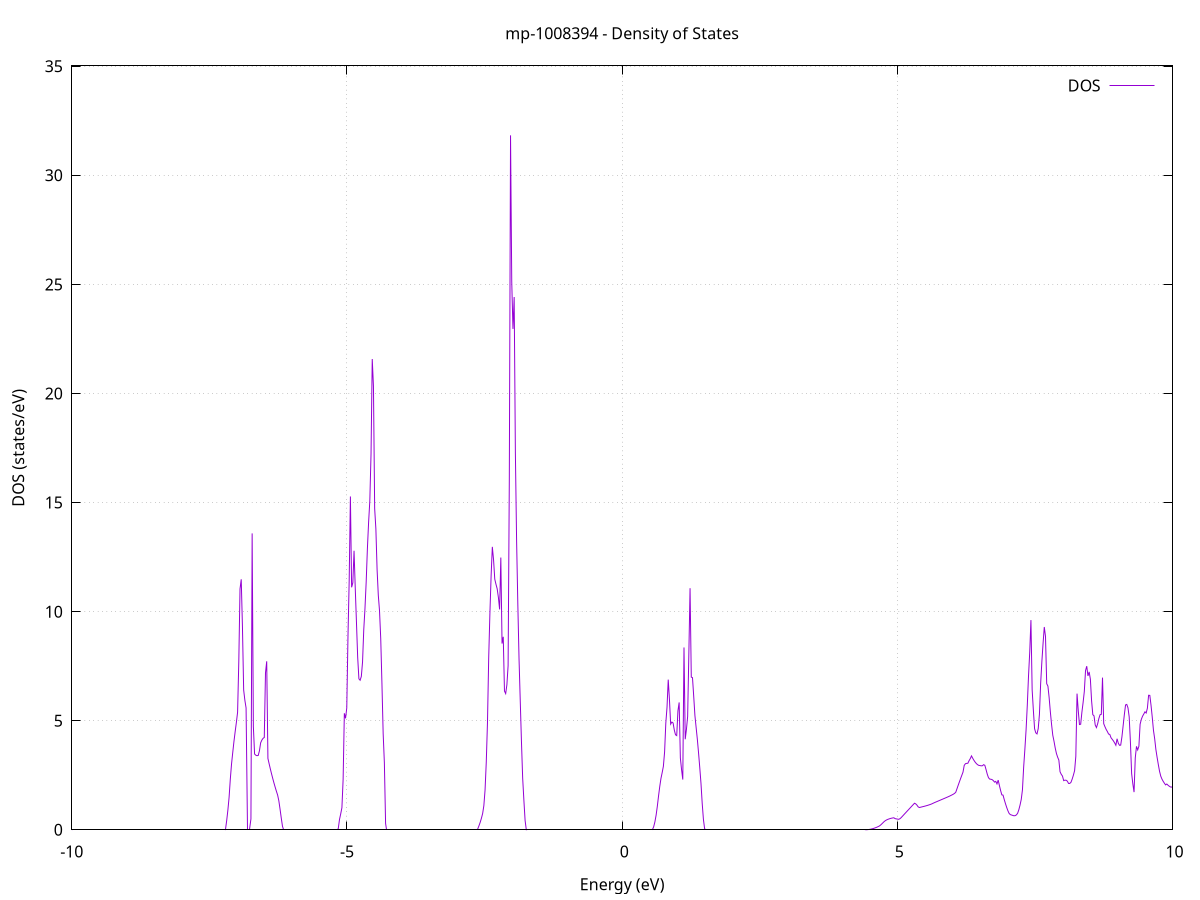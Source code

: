 set title 'mp-1008394 - Density of States'
set xlabel 'Energy (eV)'
set ylabel 'DOS (states/eV)'
set grid
set xrange [-10:10]
set yrange [0:35.018]
set xzeroaxis lt -1
set terminal png size 800,600
set output 'mp-1008394_dos_gnuplot.png'
plot '-' using 1:2 with lines title 'DOS'
-20.322600 0.000000
-20.300600 0.000000
-20.278500 0.000000
-20.256500 0.000000
-20.234400 0.000000
-20.212400 0.000000
-20.190400 0.000000
-20.168300 0.000000
-20.146300 0.000000
-20.124200 0.000000
-20.102200 0.000000
-20.080200 0.000000
-20.058100 0.000000
-20.036100 0.000000
-20.014000 0.000000
-19.992000 0.000000
-19.969900 0.000000
-19.947900 0.000000
-19.925900 0.000000
-19.903800 0.000000
-19.881800 0.000000
-19.859700 0.000000
-19.837700 0.000000
-19.815700 0.000000
-19.793600 0.000000
-19.771600 0.000000
-19.749500 0.000000
-19.727500 0.000000
-19.705400 0.000000
-19.683400 0.000000
-19.661400 0.000000
-19.639300 0.000000
-19.617300 0.000000
-19.595200 0.000000
-19.573200 0.000000
-19.551200 0.000000
-19.529100 0.000000
-19.507100 0.000000
-19.485000 0.000000
-19.463000 0.000000
-19.440900 0.000000
-19.418900 0.000000
-19.396900 0.000000
-19.374800 0.000000
-19.352800 0.000000
-19.330700 0.000000
-19.308700 0.000000
-19.286700 0.000000
-19.264600 0.000000
-19.242600 0.000000
-19.220500 0.000000
-19.198500 0.000000
-19.176400 0.000000
-19.154400 0.000000
-19.132400 0.000000
-19.110300 0.000000
-19.088300 0.000000
-19.066200 0.000000
-19.044200 0.000000
-19.022200 0.000000
-19.000100 0.000000
-18.978100 0.000000
-18.956000 0.000000
-18.934000 0.000000
-18.911900 0.000000
-18.889900 0.000000
-18.867900 0.000000
-18.845800 0.000000
-18.823800 0.000000
-18.801700 0.000000
-18.779700 0.000000
-18.757700 0.000000
-18.735600 0.000000
-18.713600 0.000000
-18.691500 0.000000
-18.669500 0.000000
-18.647400 0.000000
-18.625400 0.000000
-18.603400 0.000000
-18.581300 0.000000
-18.559300 0.000000
-18.537200 0.000000
-18.515200 0.000000
-18.493200 0.000000
-18.471100 0.000000
-18.449100 0.000000
-18.427000 0.000000
-18.405000 0.000000
-18.382900 0.000000
-18.360900 0.000000
-18.338900 0.000000
-18.316800 0.030000
-18.294800 3.239200
-18.272700 8.754300
-18.250700 15.767700
-18.228700 19.710800
-18.206600 14.764900
-18.184600 15.224200
-18.162500 14.494400
-18.140500 71.689600
-18.118400 15.176500
-18.096400 1.899000
-18.074400 0.000000
-18.052300 0.000000
-18.030300 0.000000
-18.008200 0.000000
-17.986200 0.000000
-17.964200 0.000000
-17.942100 0.000000
-17.920100 0.000000
-17.898000 0.000000
-17.876000 0.000000
-17.853900 0.000000
-17.831900 0.000000
-17.809900 0.000000
-17.787800 0.000000
-17.765800 0.000000
-17.743700 0.000000
-17.721700 0.000000
-17.699700 0.000000
-17.677600 0.000000
-17.655600 0.000000
-17.633500 0.000000
-17.611500 0.000000
-17.589400 0.000000
-17.567400 0.000000
-17.545400 0.000000
-17.523300 0.000000
-17.501300 0.000000
-17.479200 0.000000
-17.457200 0.000000
-17.435200 0.000000
-17.413100 0.000000
-17.391100 0.000000
-17.369000 0.000000
-17.347000 0.000000
-17.324900 0.000000
-17.302900 0.000000
-17.280900 0.000000
-17.258800 0.000000
-17.236800 0.000000
-17.214700 0.000000
-17.192700 0.000000
-17.170700 0.000000
-17.148600 0.000000
-17.126600 0.000000
-17.104500 0.000000
-17.082500 0.000000
-17.060400 0.000000
-17.038400 0.000000
-17.016400 0.000000
-16.994300 0.000000
-16.972300 0.000000
-16.950200 0.000000
-16.928200 0.000000
-16.906200 0.000000
-16.884100 0.000000
-16.862100 0.000000
-16.840000 0.000000
-16.818000 0.000000
-16.795900 0.000000
-16.773900 0.000000
-16.751900 0.000000
-16.729800 0.000000
-16.707800 0.000000
-16.685700 0.000000
-16.663700 0.000000
-16.641700 0.000000
-16.619600 0.000000
-16.597600 0.000000
-16.575500 0.000000
-16.553500 0.000000
-16.531400 0.000000
-16.509400 0.000000
-16.487400 0.000000
-16.465300 0.000000
-16.443300 0.000000
-16.421200 0.000000
-16.399200 0.000000
-16.377200 0.000000
-16.355100 0.000000
-16.333100 0.000000
-16.311000 0.000000
-16.289000 0.000000
-16.266900 0.000000
-16.244900 0.000000
-16.222900 0.000000
-16.200800 0.000000
-16.178800 0.000000
-16.156700 0.000000
-16.134700 0.000000
-16.112700 0.000000
-16.090600 0.000000
-16.068600 0.000000
-16.046500 0.000000
-16.024500 0.000000
-16.002400 0.000000
-15.980400 0.000000
-15.958400 0.000000
-15.936300 0.000000
-15.914300 0.000000
-15.892200 0.000000
-15.870200 0.000000
-15.848200 0.000000
-15.826100 0.000000
-15.804100 0.000000
-15.782000 0.000000
-15.760000 0.000000
-15.737900 0.000000
-15.715900 0.000000
-15.693900 0.000000
-15.671800 0.000000
-15.649800 0.000000
-15.627700 0.000000
-15.605700 0.000000
-15.583700 0.000000
-15.561600 0.000000
-15.539600 0.000000
-15.517500 0.000000
-15.495500 0.000000
-15.473400 0.000000
-15.451400 0.000000
-15.429400 0.000000
-15.407300 0.000000
-15.385300 0.000000
-15.363200 0.000000
-15.341200 0.000000
-15.319200 0.000000
-15.297100 0.000000
-15.275100 0.000000
-15.253000 0.000000
-15.231000 0.000000
-15.208900 0.000000
-15.186900 0.000000
-15.164900 0.000000
-15.142800 0.000000
-15.120800 0.000000
-15.098700 0.000000
-15.076700 0.000000
-15.054700 0.000000
-15.032600 0.000000
-15.010600 0.000000
-14.988500 0.000000
-14.966500 0.000000
-14.944400 0.000000
-14.922400 0.000000
-14.900400 0.000000
-14.878300 0.000000
-14.856300 0.000000
-14.834200 0.000000
-14.812200 0.000000
-14.790200 0.000000
-14.768100 0.000000
-14.746100 0.000000
-14.724000 0.000000
-14.702000 0.000000
-14.679900 0.000000
-14.657900 0.000000
-14.635900 0.000000
-14.613800 0.000000
-14.591800 0.000000
-14.569700 0.000000
-14.547700 0.000000
-14.525700 0.000000
-14.503600 0.000000
-14.481600 0.000000
-14.459500 0.000000
-14.437500 0.000000
-14.415400 0.000000
-14.393400 0.440300
-14.371400 1.452900
-14.349300 2.809800
-14.327300 4.251000
-14.305200 5.369500
-14.283200 6.499800
-14.261200 11.323400
-14.239100 11.984300
-14.217100 14.439400
-14.195000 9.792500
-14.173000 12.491600
-14.150900 14.072700
-14.128900 0.000000
-14.106900 0.000000
-14.084800 60.791800
-14.062800 12.691600
-14.040700 7.460800
-14.018700 8.855600
-13.996700 9.437500
-13.974600 14.218800
-13.952600 6.910500
-13.930500 6.037500
-13.908500 5.042000
-13.886400 4.124100
-13.864400 3.284000
-13.842400 2.077500
-13.820300 0.238500
-13.798300 0.000000
-13.776200 0.000000
-13.754200 0.000000
-13.732200 0.000000
-13.710100 0.000000
-13.688100 0.000000
-13.666000 0.000000
-13.644000 0.000000
-13.621900 0.000000
-13.599900 0.000000
-13.577900 0.000000
-13.555800 0.000000
-13.533800 0.000000
-13.511700 0.000000
-13.489700 0.000000
-13.467700 0.000000
-13.445600 0.000000
-13.423600 0.000000
-13.401500 0.000000
-13.379500 0.000000
-13.357400 0.000000
-13.335400 0.000000
-13.313400 0.000000
-13.291300 0.000000
-13.269300 0.000000
-13.247200 0.000000
-13.225200 0.000000
-13.203200 0.000000
-13.181100 0.000000
-13.159100 0.000000
-13.137000 0.000000
-13.115000 0.000000
-13.092900 0.000000
-13.070900 0.000000
-13.048900 0.000000
-13.026800 0.000000
-13.004800 0.000000
-12.982700 0.000000
-12.960700 0.000000
-12.938700 0.000000
-12.916600 0.000000
-12.894600 0.000000
-12.872500 0.000000
-12.850500 0.000000
-12.828400 0.000000
-12.806400 0.000000
-12.784400 0.000000
-12.762300 0.000000
-12.740300 0.000000
-12.718200 0.000000
-12.696200 0.000000
-12.674200 0.000000
-12.652100 0.000000
-12.630100 0.000000
-12.608000 0.000000
-12.586000 0.000000
-12.563900 0.000000
-12.541900 0.000000
-12.519900 0.000000
-12.497800 0.000000
-12.475800 0.000000
-12.453700 0.000000
-12.431700 0.000000
-12.409700 0.000000
-12.387600 0.000000
-12.365600 0.000000
-12.343500 0.000000
-12.321500 0.000000
-12.299400 0.000000
-12.277400 0.000000
-12.255400 0.000000
-12.233300 0.000000
-12.211300 0.000000
-12.189200 0.000000
-12.167200 0.000000
-12.145200 0.000000
-12.123100 0.000000
-12.101100 0.000000
-12.079000 0.000000
-12.057000 0.000000
-12.034900 0.000000
-12.012900 0.000000
-11.990900 0.000000
-11.968800 0.000000
-11.946800 0.000000
-11.924700 0.000000
-11.902700 0.000000
-11.880700 0.000000
-11.858600 0.000000
-11.836600 0.000000
-11.814500 0.000000
-11.792500 0.000000
-11.770400 0.000000
-11.748400 0.000000
-11.726400 0.000000
-11.704300 0.000000
-11.682300 0.000000
-11.660200 0.000000
-11.638200 0.000000
-11.616200 0.000000
-11.594100 0.000000
-11.572100 0.000000
-11.550000 0.000000
-11.528000 0.000000
-11.505900 0.000000
-11.483900 0.000000
-11.461900 0.000000
-11.439800 0.000000
-11.417800 0.000000
-11.395700 0.000000
-11.373700 0.000000
-11.351700 0.000000
-11.329600 0.000000
-11.307600 0.000000
-11.285500 0.000000
-11.263500 0.000000
-11.241400 0.000000
-11.219400 0.000000
-11.197400 0.000000
-11.175300 0.000000
-11.153300 0.000000
-11.131200 0.000000
-11.109200 0.000000
-11.087200 0.000000
-11.065100 0.000000
-11.043100 0.000000
-11.021000 0.000000
-10.999000 0.000000
-10.976900 0.000000
-10.954900 0.000000
-10.932900 0.000000
-10.910800 0.000000
-10.888800 0.000000
-10.866700 0.000000
-10.844700 0.000000
-10.822700 0.000000
-10.800600 0.000000
-10.778600 0.000000
-10.756500 0.000000
-10.734500 0.000000
-10.712400 0.000000
-10.690400 0.000000
-10.668400 0.000000
-10.646300 0.000000
-10.624300 0.000000
-10.602200 0.000000
-10.580200 0.000000
-10.558200 0.000000
-10.536100 0.000000
-10.514100 0.000000
-10.492000 0.000000
-10.470000 0.000000
-10.447900 0.000000
-10.425900 0.000000
-10.403900 0.000000
-10.381800 0.000000
-10.359800 0.000000
-10.337700 0.000000
-10.315700 0.000000
-10.293700 0.000000
-10.271600 0.000000
-10.249600 0.000000
-10.227500 0.000000
-10.205500 0.000000
-10.183400 0.000000
-10.161400 0.000000
-10.139400 0.000000
-10.117300 0.000000
-10.095300 0.000000
-10.073200 0.000000
-10.051200 0.000000
-10.029200 0.000000
-10.007100 0.000000
-9.985100 0.000000
-9.963000 0.000000
-9.941000 0.000000
-9.918900 0.000000
-9.896900 0.000000
-9.874900 0.000000
-9.852800 0.000000
-9.830800 0.000000
-9.808700 0.000000
-9.786700 0.000000
-9.764700 0.000000
-9.742600 0.000000
-9.720600 0.000000
-9.698500 0.000000
-9.676500 0.000000
-9.654400 0.000000
-9.632400 0.000000
-9.610400 0.000000
-9.588300 0.000000
-9.566300 0.000000
-9.544200 0.000000
-9.522200 0.000000
-9.500200 0.000000
-9.478100 0.000000
-9.456100 0.000000
-9.434000 0.000000
-9.412000 0.000000
-9.389900 0.000000
-9.367900 0.000000
-9.345900 0.000000
-9.323800 0.000000
-9.301800 0.000000
-9.279700 0.000000
-9.257700 0.000000
-9.235700 0.000000
-9.213600 0.000000
-9.191600 0.000000
-9.169500 0.000000
-9.147500 0.000000
-9.125400 0.000000
-9.103400 0.000000
-9.081400 0.000000
-9.059300 0.000000
-9.037300 0.000000
-9.015200 0.000000
-8.993200 0.000000
-8.971200 0.000000
-8.949100 0.000000
-8.927100 0.000000
-8.905000 0.000000
-8.883000 0.000000
-8.860900 0.000000
-8.838900 0.000000
-8.816900 0.000000
-8.794800 0.000000
-8.772800 0.000000
-8.750700 0.000000
-8.728700 0.000000
-8.706700 0.000000
-8.684600 0.000000
-8.662600 0.000000
-8.640500 0.000000
-8.618500 0.000000
-8.596400 0.000000
-8.574400 0.000000
-8.552400 0.000000
-8.530300 0.000000
-8.508300 0.000000
-8.486200 0.000000
-8.464200 0.000000
-8.442200 0.000000
-8.420100 0.000000
-8.398100 0.000000
-8.376000 0.000000
-8.354000 0.000000
-8.331900 0.000000
-8.309900 0.000000
-8.287900 0.000000
-8.265800 0.000000
-8.243800 0.000000
-8.221700 0.000000
-8.199700 0.000000
-8.177700 0.000000
-8.155600 0.000000
-8.133600 0.000000
-8.111500 0.000000
-8.089500 0.000000
-8.067400 0.000000
-8.045400 0.000000
-8.023400 0.000000
-8.001300 0.000000
-7.979300 0.000000
-7.957200 0.000000
-7.935200 0.000000
-7.913200 0.000000
-7.891100 0.000000
-7.869100 0.000000
-7.847000 0.000000
-7.825000 0.000000
-7.802900 0.000000
-7.780900 0.000000
-7.758900 0.000000
-7.736800 0.000000
-7.714800 0.000000
-7.692700 0.000000
-7.670700 0.000000
-7.648700 0.000000
-7.626600 0.000000
-7.604600 0.000000
-7.582500 0.000000
-7.560500 0.000000
-7.538400 0.000000
-7.516400 0.000000
-7.494400 0.000000
-7.472300 0.000000
-7.450300 0.000000
-7.428200 0.000000
-7.406200 0.000000
-7.384200 0.000000
-7.362100 0.000000
-7.340100 0.000000
-7.318000 0.000000
-7.296000 0.000000
-7.273900 0.000000
-7.251900 0.000000
-7.229900 0.000000
-7.207800 0.008200
-7.185800 0.416900
-7.163700 0.905900
-7.141700 1.491600
-7.119700 2.322300
-7.097600 3.011200
-7.075600 3.540100
-7.053500 4.048000
-7.031500 4.497200
-7.009400 4.925100
-6.987400 5.388300
-6.965400 7.723500
-6.943300 11.042900
-6.921300 11.481900
-6.899200 9.305700
-6.877200 6.409000
-6.855200 5.937500
-6.833100 5.584900
-6.811100 0.000000
-6.789000 0.000000
-6.767000 0.000000
-6.744900 0.496900
-6.722900 13.585600
-6.700900 4.734800
-6.678800 3.473600
-6.656800 3.419000
-6.634700 3.396900
-6.612700 3.407200
-6.590700 3.616800
-6.568600 3.984400
-6.546600 4.110200
-6.524500 4.191900
-6.502500 4.229600
-6.480400 7.189800
-6.458400 7.722600
-6.436400 3.271400
-6.414300 3.025400
-6.392300 2.788900
-6.370200 2.562900
-6.348200 2.347500
-6.326200 2.142700
-6.304100 1.948400
-6.282100 1.764800
-6.260000 1.591600
-6.238000 1.328400
-6.215900 0.944400
-6.193900 0.539500
-6.171900 0.163200
-6.149800 0.000000
-6.127800 0.000000
-6.105700 0.000000
-6.083700 0.000000
-6.061700 0.000000
-6.039600 0.000000
-6.017600 0.000000
-5.995500 0.000000
-5.973500 0.000000
-5.951400 0.000000
-5.929400 0.000000
-5.907400 0.000000
-5.885300 0.000000
-5.863300 0.000000
-5.841200 0.000000
-5.819200 0.000000
-5.797200 0.000000
-5.775100 0.000000
-5.753100 0.000000
-5.731000 0.000000
-5.709000 0.000000
-5.686900 0.000000
-5.664900 0.000000
-5.642900 0.000000
-5.620800 0.000000
-5.598800 0.000000
-5.576700 0.000000
-5.554700 0.000000
-5.532700 0.000000
-5.510600 0.000000
-5.488600 0.000000
-5.466500 0.000000
-5.444500 0.000000
-5.422400 0.000000
-5.400400 0.000000
-5.378400 0.000000
-5.356300 0.000000
-5.334300 0.000000
-5.312200 0.000000
-5.290200 0.000000
-5.268200 0.000000
-5.246100 0.000000
-5.224100 0.000000
-5.202000 0.000000
-5.180000 0.000000
-5.157900 0.056900
-5.135900 0.468900
-5.113900 0.728100
-5.091800 1.012600
-5.069800 2.313900
-5.047700 5.339300
-5.025700 5.108800
-5.003700 5.586000
-4.981600 8.879400
-4.959600 11.440100
-4.937500 15.279300
-4.915500 11.115400
-4.893400 11.324200
-4.871400 12.791600
-4.849400 11.072800
-4.827300 9.494600
-4.805300 7.904200
-4.783200 6.920700
-4.761200 6.854300
-4.739200 7.028500
-4.717100 7.686000
-4.695100 9.161300
-4.673000 10.138800
-4.651000 11.355600
-4.628900 12.882900
-4.606900 14.095300
-4.584900 15.069500
-4.562800 17.224400
-4.540800 21.578700
-4.518700 20.335200
-4.496700 14.723900
-4.474700 13.792300
-4.452600 11.923300
-4.430600 10.747700
-4.408500 10.039000
-4.386500 8.765300
-4.364400 6.685100
-4.342400 4.415100
-4.320400 3.067600
-4.298300 0.289600
-4.276300 0.000000
-4.254200 0.000000
-4.232200 0.000000
-4.210200 0.000000
-4.188100 0.000000
-4.166100 0.000000
-4.144000 0.000000
-4.122000 0.000000
-4.099900 0.000000
-4.077900 0.000000
-4.055900 0.000000
-4.033800 0.000000
-4.011800 0.000000
-3.989700 0.000000
-3.967700 0.000000
-3.945700 0.000000
-3.923600 0.000000
-3.901600 0.000000
-3.879500 0.000000
-3.857500 0.000000
-3.835400 0.000000
-3.813400 0.000000
-3.791400 0.000000
-3.769300 0.000000
-3.747300 0.000000
-3.725200 0.000000
-3.703200 0.000000
-3.681200 0.000000
-3.659100 0.000000
-3.637100 0.000000
-3.615000 0.000000
-3.593000 0.000000
-3.570900 0.000000
-3.548900 0.000000
-3.526900 0.000000
-3.504800 0.000000
-3.482800 0.000000
-3.460700 0.000000
-3.438700 0.000000
-3.416700 0.000000
-3.394600 0.000000
-3.372600 0.000000
-3.350500 0.000000
-3.328500 0.000000
-3.306400 0.000000
-3.284400 0.000000
-3.262400 0.000000
-3.240300 0.000000
-3.218300 0.000000
-3.196200 0.000000
-3.174200 0.000000
-3.152200 0.000000
-3.130100 0.000000
-3.108100 0.000000
-3.086000 0.000000
-3.064000 0.000000
-3.041900 0.000000
-3.019900 0.000000
-2.997900 0.000000
-2.975800 0.000000
-2.953800 0.000000
-2.931700 0.000000
-2.909700 0.000000
-2.887700 0.000000
-2.865600 0.000000
-2.843600 0.000000
-2.821500 0.000000
-2.799500 0.000000
-2.777400 0.000000
-2.755400 0.000000
-2.733400 0.000000
-2.711300 0.000000
-2.689300 0.000000
-2.667200 0.000000
-2.645200 0.000000
-2.623200 0.000000
-2.601100 0.185400
-2.579100 0.342900
-2.557000 0.528100
-2.535000 0.742700
-2.512900 1.103400
-2.490900 1.820500
-2.468900 3.098600
-2.446800 4.923400
-2.424800 7.883900
-2.402700 9.930900
-2.380700 11.648600
-2.358700 12.969000
-2.336600 12.383900
-2.314600 11.487700
-2.292500 11.252600
-2.270500 11.045200
-2.248400 10.650800
-2.226400 10.101800
-2.204400 12.478500
-2.182300 8.536000
-2.160300 8.846100
-2.138200 6.359900
-2.116200 6.242800
-2.094200 6.648200
-2.072100 7.525300
-2.050100 16.051000
-2.028000 31.834200
-2.006000 25.128800
-1.983900 22.961200
-1.961900 24.422300
-1.939900 17.286300
-1.917800 13.261800
-1.895800 10.379600
-1.873700 7.846700
-1.851700 5.936300
-1.829700 4.051700
-1.807600 2.369900
-1.785600 1.360400
-1.763500 0.428400
-1.741500 0.002400
-1.719400 0.000000
-1.697400 0.000000
-1.675400 0.000000
-1.653300 0.000000
-1.631300 0.000000
-1.609200 0.000000
-1.587200 0.000000
-1.565200 0.000000
-1.543100 0.000000
-1.521100 0.000000
-1.499000 0.000000
-1.477000 0.000000
-1.454900 0.000000
-1.432900 0.000000
-1.410900 0.000000
-1.388800 0.000000
-1.366800 0.000000
-1.344700 0.000000
-1.322700 0.000000
-1.300700 0.000000
-1.278600 0.000000
-1.256600 0.000000
-1.234500 0.000000
-1.212500 0.000000
-1.190400 0.000000
-1.168400 0.000000
-1.146400 0.000000
-1.124300 0.000000
-1.102300 0.000000
-1.080200 0.000000
-1.058200 0.000000
-1.036200 0.000000
-1.014100 0.000000
-0.992100 0.000000
-0.970000 0.000000
-0.948000 0.000000
-0.925900 0.000000
-0.903900 0.000000
-0.881900 0.000000
-0.859800 0.000000
-0.837800 0.000000
-0.815700 0.000000
-0.793700 0.000000
-0.771700 0.000000
-0.749600 0.000000
-0.727600 0.000000
-0.705500 0.000000
-0.683500 0.000000
-0.661400 0.000000
-0.639400 0.000000
-0.617400 0.000000
-0.595300 0.000000
-0.573300 0.000000
-0.551200 0.000000
-0.529200 0.000000
-0.507200 0.000000
-0.485100 0.000000
-0.463100 0.000000
-0.441000 0.000000
-0.419000 0.000000
-0.396900 0.000000
-0.374900 0.000000
-0.352900 0.000000
-0.330800 0.000000
-0.308800 0.000000
-0.286700 0.000000
-0.264700 0.000000
-0.242700 0.000000
-0.220600 0.000000
-0.198600 0.000000
-0.176500 0.000000
-0.154500 0.000000
-0.132400 0.000000
-0.110400 0.000000
-0.088400 0.000000
-0.066300 0.000000
-0.044300 0.000000
-0.022200 0.000000
-0.000200 0.000000
0.021800 0.000000
0.043900 0.000000
0.065900 0.000000
0.088000 0.000000
0.110000 0.000000
0.132100 0.000000
0.154100 0.000000
0.176100 0.000000
0.198200 0.000000
0.220200 0.000000
0.242300 0.000000
0.264300 0.000000
0.286300 0.000000
0.308400 0.000000
0.330400 0.000000
0.352500 0.000000
0.374500 0.000000
0.396600 0.000000
0.418600 0.000000
0.440600 0.000000
0.462700 0.000000
0.484700 0.000000
0.506800 0.000000
0.528800 0.000000
0.550800 0.011200
0.572900 0.137500
0.594900 0.360100
0.617000 0.668000
0.639000 1.072100
0.661100 1.543200
0.683100 1.977400
0.705100 2.351000
0.727200 2.618300
0.749200 2.908200
0.771300 3.564700
0.793300 4.886900
0.815300 5.616100
0.837400 6.884200
0.859400 5.971500
0.881500 4.843600
0.903500 4.938300
0.925600 4.895800
0.947600 4.572200
0.969600 4.354700
0.991700 4.317800
1.013700 5.449500
1.035800 5.837900
1.057800 3.291800
1.079800 2.753500
1.101900 2.302400
1.123900 8.358300
1.146000 4.149700
1.168000 4.600000
1.190100 5.195300
1.212100 8.084000
1.234100 11.073800
1.256200 6.998500
1.278200 6.973100
1.300300 6.120600
1.322300 5.236900
1.344300 4.688600
1.366400 4.146000
1.388400 3.521600
1.410500 2.847200
1.432500 2.127100
1.454600 1.213100
1.476600 0.478800
1.498600 0.045800
1.520700 0.000000
1.542700 0.000000
1.564800 0.000000
1.586800 0.000000
1.608800 0.000000
1.630900 0.000000
1.652900 0.000000
1.675000 0.000000
1.697000 0.000000
1.719100 0.000000
1.741100 0.000000
1.763100 0.000000
1.785200 0.000000
1.807200 0.000000
1.829300 0.000000
1.851300 0.000000
1.873300 0.000000
1.895400 0.000000
1.917400 0.000000
1.939500 0.000000
1.961500 0.000000
1.983600 0.000000
2.005600 0.000000
2.027600 0.000000
2.049700 0.000000
2.071700 0.000000
2.093800 0.000000
2.115800 0.000000
2.137800 0.000000
2.159900 0.000000
2.181900 0.000000
2.204000 0.000000
2.226000 0.000000
2.248100 0.000000
2.270100 0.000000
2.292100 0.000000
2.314200 0.000000
2.336200 0.000000
2.358300 0.000000
2.380300 0.000000
2.402300 0.000000
2.424400 0.000000
2.446400 0.000000
2.468500 0.000000
2.490500 0.000000
2.512600 0.000000
2.534600 0.000000
2.556600 0.000000
2.578700 0.000000
2.600700 0.000000
2.622800 0.000000
2.644800 0.000000
2.666800 0.000000
2.688900 0.000000
2.710900 0.000000
2.733000 0.000000
2.755000 0.000000
2.777100 0.000000
2.799100 0.000000
2.821100 0.000000
2.843200 0.000000
2.865200 0.000000
2.887300 0.000000
2.909300 0.000000
2.931300 0.000000
2.953400 0.000000
2.975400 0.000000
2.997500 0.000000
3.019500 0.000000
3.041600 0.000000
3.063600 0.000000
3.085600 0.000000
3.107700 0.000000
3.129700 0.000000
3.151800 0.000000
3.173800 0.000000
3.195800 0.000000
3.217900 0.000000
3.239900 0.000000
3.262000 0.000000
3.284000 0.000000
3.306100 0.000000
3.328100 0.000000
3.350100 0.000000
3.372200 0.000000
3.394200 0.000000
3.416300 0.000000
3.438300 0.000000
3.460300 0.000000
3.482400 0.000000
3.504400 0.000000
3.526500 0.000000
3.548500 0.000000
3.570600 0.000000
3.592600 0.000000
3.614600 0.000000
3.636700 0.000000
3.658700 0.000000
3.680800 0.000000
3.702800 0.000000
3.724800 0.000000
3.746900 0.000000
3.768900 0.000000
3.791000 0.000000
3.813000 0.000000
3.835100 0.000000
3.857100 0.000000
3.879100 0.000000
3.901200 0.000000
3.923200 0.000000
3.945300 0.000000
3.967300 0.000000
3.989300 0.000000
4.011400 0.000000
4.033400 0.000000
4.055500 0.000000
4.077500 0.000000
4.099600 0.000000
4.121600 0.000000
4.143600 0.000000
4.165700 0.000000
4.187700 0.000000
4.209800 0.000000
4.231800 0.000000
4.253800 0.000000
4.275900 0.000000
4.297900 0.000000
4.320000 0.000000
4.342000 0.000000
4.364100 0.000000
4.386100 0.000000
4.408100 0.000000
4.430200 0.000900
4.452200 0.004300
4.474300 0.010100
4.496300 0.018300
4.518300 0.029000
4.540400 0.042100
4.562400 0.057600
4.584500 0.075600
4.606500 0.096000
4.628600 0.118900
4.650600 0.144200
4.672600 0.171900
4.694700 0.213800
4.716700 0.266200
4.738800 0.321600
4.760800 0.375700
4.782800 0.418500
4.804900 0.451700
4.826900 0.476300
4.849000 0.497200
4.871000 0.515100
4.893100 0.529900
4.915100 0.541700
4.937100 0.550500
4.959200 0.511900
4.981200 0.499200
5.003300 0.488600
5.025300 0.480000
5.047300 0.506300
5.069400 0.555800
5.091400 0.616100
5.113500 0.676400
5.135500 0.736600
5.157600 0.796800
5.179600 0.856900
5.201600 0.916900
5.223700 0.976900
5.245700 1.036900
5.267800 1.096800
5.289800 1.156600
5.311800 1.216400
5.333900 1.188700
5.355900 1.132800
5.378000 1.051900
5.400000 1.019800
5.422100 1.033600
5.444100 1.047700
5.466100 1.061400
5.488200 1.075500
5.510200 1.090300
5.532300 1.106000
5.554300 1.122700
5.576300 1.140700
5.598400 1.160000
5.620400 1.180600
5.642500 1.206800
5.664500 1.233000
5.686600 1.257600
5.708600 1.281200
5.730600 1.304800
5.752700 1.328400
5.774700 1.352000
5.796800 1.375700
5.818800 1.399400
5.840800 1.423300
5.862900 1.446900
5.884900 1.470800
5.907000 1.494900
5.929000 1.519200
5.951100 1.545000
5.973100 1.572500
5.995100 1.600800
6.017200 1.630000
6.039200 1.666700
6.061300 1.717500
6.083300 1.876100
6.105300 2.035100
6.127400 2.191700
6.149400 2.345200
6.171500 2.495700
6.193500 2.643100
6.215600 2.951800
6.237600 3.029000
6.259600 3.043800
6.281700 3.049300
6.303700 3.167400
6.325800 3.263100
6.347800 3.385900
6.369800 3.279300
6.391900 3.184500
6.413900 3.102300
6.436000 3.035100
6.458000 2.984900
6.480100 2.952200
6.502100 2.943400
6.524100 2.930800
6.546200 2.935400
6.568200 2.984600
6.590300 2.955600
6.612300 2.759100
6.634300 2.547600
6.656400 2.388800
6.678400 2.323200
6.700500 2.317200
6.722500 2.298800
6.744600 2.253600
6.766600 2.185100
6.788600 2.217700
6.810700 2.103300
6.832700 2.277200
6.854800 2.028800
6.876800 1.800000
6.898800 1.601600
6.920900 1.588600
6.942900 1.384300
6.965000 1.196900
6.987000 1.026600
7.009100 0.873300
7.031100 0.751300
7.053100 0.695800
7.075200 0.676900
7.097200 0.658100
7.119300 0.641600
7.141300 0.647600
7.163300 0.681400
7.185400 0.753200
7.207400 0.914500
7.229500 1.129000
7.251500 1.386900
7.273600 1.830700
7.295600 2.875900
7.317600 3.688700
7.339700 4.585700
7.361700 5.711000
7.383800 7.047900
7.405800 8.140300
7.427800 9.611600
7.449900 6.417000
7.471900 5.479600
7.494000 4.633900
7.516000 4.443800
7.538100 4.394400
7.560100 4.634300
7.582100 5.289600
7.604200 6.701100
7.626200 7.699600
7.648300 8.545000
7.670300 9.294900
7.692300 8.868000
7.714400 6.695900
7.736400 6.586300
7.758500 6.058400
7.780500 5.406900
7.802600 4.833000
7.824600 4.336600
7.846600 4.064000
7.868700 3.754000
7.890700 3.499200
7.912800 3.329300
7.934800 3.197000
7.956800 2.658800
7.978900 2.541700
8.000900 2.462000
8.023000 2.252400
8.045000 2.274500
8.067100 2.270700
8.089100 2.229300
8.111100 2.123900
8.133200 2.124400
8.155200 2.174900
8.177300 2.323800
8.199300 2.503900
8.221300 2.712300
8.243400 3.367700
8.265400 6.240500
8.287500 5.463900
8.309500 4.824600
8.331600 4.838100
8.353600 5.385700
8.375600 5.831400
8.397700 6.338800
8.419700 7.296500
8.441800 7.499500
8.463800 7.054100
8.485800 7.237900
8.507900 6.900900
8.529900 5.909600
8.552000 5.276300
8.574000 5.223900
8.596100 4.801600
8.618100 4.684400
8.640100 4.861400
8.662200 5.103500
8.684200 5.275400
8.706300 5.291300
8.728300 6.976000
8.750300 4.864400
8.772400 4.725600
8.794400 4.601300
8.816500 4.503700
8.838500 4.389300
8.860600 4.371000
8.882600 4.221000
8.904600 4.147400
8.926700 4.073300
8.948700 3.980300
8.970800 3.873700
8.992800 4.172200
9.014800 3.971600
9.036900 3.872700
9.058900 3.880000
9.081000 4.260000
9.103000 4.766300
9.125100 5.278800
9.147100 5.723800
9.169100 5.746400
9.191200 5.589100
9.213200 5.172800
9.235300 4.027000
9.257300 2.580300
9.279300 2.105700
9.301400 1.726100
9.323400 3.292100
9.345500 3.824800
9.367500 3.660800
9.389600 3.831100
9.411600 4.837400
9.433600 5.061800
9.455700 5.205400
9.477700 5.302400
9.499800 5.408100
9.521800 5.352900
9.543800 5.574700
9.565900 6.166600
9.587900 6.160600
9.610000 5.704900
9.632000 5.167800
9.654100 4.558500
9.676100 4.172500
9.698100 3.680700
9.720200 3.321600
9.742200 2.992000
9.764300 2.685000
9.786300 2.461300
9.808300 2.324700
9.830400 2.222600
9.852400 2.136100
9.874500 2.057300
9.896500 2.096700
9.918600 2.041900
9.940600 1.997700
9.962600 1.962400
9.984700 1.955600
10.006700 1.984200
10.028800 2.168000
10.050800 2.624000
10.072800 4.153600
10.094900 5.035000
10.116900 5.208300
10.139000 5.400100
10.161000 6.025600
10.183100 5.815700
10.205100 5.890200
10.227100 6.796800
10.249200 6.216600
10.271200 6.083100
10.293300 5.938900
10.315300 5.718800
10.337300 5.424300
10.359400 5.044000
10.381400 4.704800
10.403500 4.385300
10.425500 4.182900
10.447600 4.301400
10.469600 4.961500
10.491600 4.311700
10.513700 4.256400
10.535700 4.283900
10.557800 4.787300
10.579800 5.216400
10.601800 5.149100
10.623900 6.850500
10.645900 7.170000
10.668000 11.087400
10.690000 4.197100
10.712100 3.495400
10.734100 3.129900
10.756100 3.029700
10.778200 2.956000
10.800200 2.879800
10.822300 2.775400
10.844300 2.668800
10.866300 2.593400
10.888400 2.526500
10.910400 2.470400
10.932500 2.432100
10.954500 2.415200
10.976600 2.406500
10.998600 2.401800
11.020600 2.419100
11.042700 2.462100
11.064700 2.508200
11.086800 2.558400
11.108800 2.612100
11.130800 2.671200
11.152900 2.734000
11.174900 2.804800
11.197000 2.883200
11.219000 2.967100
11.241100 3.051700
11.263100 3.135200
11.285100 3.210900
11.307200 3.226400
11.329200 3.238200
11.351300 3.249900
11.373300 3.311500
11.395300 3.376200
11.417400 3.461000
11.439400 3.554100
11.461500 3.645000
11.483500 3.844200
11.505600 3.881900
11.527600 3.924700
11.549600 3.977200
11.571700 4.039300
11.593700 4.110800
11.615800 4.396300
11.637800 4.458800
11.659800 4.713200
11.681900 5.044300
11.703900 5.317100
11.726000 5.667000
11.748000 5.963200
11.770100 6.586300
11.792100 5.890900
11.814100 5.144200
11.836200 4.538800
11.858200 3.983700
11.880300 3.573400
11.902300 3.304700
11.924300 3.231800
11.946400 3.021400
11.968400 3.026900
11.990500 3.421700
12.012500 3.930700
12.034600 3.081000
12.056600 3.198600
12.078600 3.444800
12.100700 4.060500
12.122700 4.348400
12.144800 4.638800
12.166800 5.009000
12.188800 5.242300
12.210900 5.819400
12.232900 6.504200
12.255000 8.066200
12.277000 5.985600
12.299100 5.531700
12.321100 5.488700
12.343100 5.400600
12.365200 5.409100
12.387200 5.381900
12.409300 5.320100
12.431300 5.258500
12.453300 5.261300
12.475400 5.278200
12.497400 5.273200
12.519500 4.970700
12.541500 4.681700
12.563600 4.691600
12.585600 4.840600
12.607600 4.958400
12.629700 5.949000
12.651700 5.744400
12.673800 6.432600
12.695800 3.364200
12.717800 3.453500
12.739900 3.803200
12.761900 4.116400
12.784000 4.402600
12.806000 4.722700
12.828100 4.727400
12.850100 5.051000
12.872100 5.039200
12.894200 5.469300
12.916200 5.838800
12.938300 6.122800
12.960300 6.976200
12.982300 6.765400
13.004400 5.572700
13.026400 4.810600
13.048500 4.574600
13.070500 4.626200
13.092500 4.029700
13.114600 3.527500
13.136600 3.414900
13.158700 3.346800
13.180700 2.992000
13.202800 4.948800
13.224800 3.243800
13.246800 3.408700
13.268900 3.962600
13.290900 4.438200
13.313000 4.939300
13.335000 5.703400
13.357000 6.037000
13.379100 6.295000
13.401100 6.464800
13.423200 6.865800
13.445200 6.849500
13.467300 6.574100
13.489300 6.316200
13.511300 6.473400
13.533400 5.626900
13.555400 4.659200
13.577500 4.099700
13.599500 4.180400
13.621500 6.916100
13.643600 6.986200
13.665600 6.426500
13.687700 5.308800
13.709700 4.799200
13.731800 4.323600
13.753800 4.054800
13.775800 3.859300
13.797900 3.676800
13.819900 4.405000
13.842000 4.866900
13.864000 7.826000
13.886000 6.255300
13.908100 6.351700
13.930100 6.407500
13.952200 5.645100
13.974200 5.335300
13.996300 4.848200
14.018300 4.463200
14.040300 4.153500
14.062400 3.977900
14.084400 3.901100
14.106500 3.897100
14.128500 3.356300
14.150500 3.194400
14.172600 3.121200
14.194600 2.998100
14.216700 3.160300
14.238700 3.333400
14.260800 3.360600
14.282800 3.391000
14.304800 3.432100
14.326900 3.557800
14.348900 3.636000
14.371000 3.360100
14.393000 3.437800
14.415000 3.470000
14.437100 3.477300
14.459100 3.291300
14.481200 3.638400
14.503200 3.771000
14.525300 3.429500
14.547300 3.218400
14.569300 2.756800
14.591400 3.005000
14.613400 3.427200
14.635500 3.909400
14.657500 4.494000
14.679500 5.316600
14.701600 5.729100
14.723600 5.877400
14.745700 5.868700
14.767700 5.930700
14.789800 6.266900
14.811800 6.557200
14.833800 6.795000
14.855900 8.107500
14.877900 7.074600
14.900000 6.518000
14.922000 5.879500
14.944000 5.239000
14.966100 4.908900
14.988100 5.450100
15.010200 5.226200
15.032200 5.252300
15.054300 5.467000
15.076300 5.748800
15.098300 6.097800
15.120400 5.661100
15.142400 5.636300
15.164500 5.954400
15.186500 6.602300
15.208500 6.602800
15.230600 6.276100
15.252600 6.469100
15.274700 5.851000
15.296700 6.174600
15.318800 4.672000
15.340800 4.481000
15.362800 4.406900
15.384900 4.597600
15.406900 4.342500
15.429000 4.102000
15.451000 4.271400
15.473000 4.457300
15.495100 4.645900
15.517100 4.563300
15.539200 4.818300
15.561200 4.490100
15.583300 4.382600
15.605300 4.303900
15.627300 4.239400
15.649400 4.185300
15.671400 4.140800
15.693500 4.171000
15.715500 4.474200
15.737500 4.561900
15.759600 4.954600
15.781600 5.926400
15.803700 6.927500
15.825700 5.061100
15.847800 3.997000
15.869800 3.581100
15.891800 3.302200
15.913900 3.148900
15.935900 3.106400
15.958000 3.095700
15.980000 3.085500
16.002000 3.064300
16.024100 3.033100
16.046100 2.993000
16.068200 2.944200
16.090200 2.889700
16.112300 2.830800
16.134300 2.767400
16.156300 3.140000
16.178400 3.104200
16.200400 3.061900
16.222500 3.041500
16.244500 3.027900
16.266500 3.021000
16.288600 3.072400
16.310600 3.215700
16.332700 3.497400
16.354700 3.793100
16.376800 4.110500
16.398800 4.086400
16.420800 4.392800
16.442900 4.130900
16.464900 4.334700
16.487000 4.399300
16.509000 4.413300
16.531000 4.340600
16.553100 4.212900
16.575100 4.024100
16.597200 3.806300
16.619200 3.578600
16.641300 3.370600
16.663300 3.228200
16.685300 3.843400
16.707400 3.856000
16.729400 3.892000
16.751500 3.952200
16.773500 4.036800
16.795500 4.389300
16.817600 3.846100
16.839600 3.869700
16.861700 3.914400
16.883700 3.965800
16.905800 4.018200
16.927800 4.070400
16.949800 4.880100
16.971900 4.569600
16.993900 4.220600
17.016000 4.611800
17.038000 4.506100
17.060000 4.363500
17.082100 4.232400
17.104100 4.198600
17.126200 4.202000
17.148200 4.244000
17.170300 4.336100
17.192300 4.689600
17.214300 5.531000
17.236400 4.719500
17.258400 4.875600
17.280500 5.014300
17.302500 4.839500
17.324500 4.741900
17.346600 4.745900
17.368600 4.951800
17.390700 4.734600
17.412700 4.587900
17.434800 4.384800
17.456800 4.250200
17.478800 4.171000
17.500900 3.807400
17.522900 3.426800
17.545000 3.062500
17.567000 2.743300
17.589000 2.463800
17.611100 2.326000
17.633100 2.377700
17.655200 3.177200
17.677200 3.556200
17.699300 3.682300
17.721300 3.747700
17.743300 3.695600
17.765400 3.720100
17.787400 3.728800
17.809500 3.683500
17.831500 3.593800
17.853500 3.484600
17.875600 3.424800
17.897600 3.352700
17.919700 3.241000
17.941700 3.944500
17.963800 2.462600
17.985800 2.271900
18.007800 2.108000
18.029900 2.067600
18.051900 2.681600
18.074000 4.117000
18.096000 5.269300
18.118000 6.144800
18.140100 5.645600
18.162100 7.647600
18.184200 5.770700
18.206200 4.787300
18.228300 4.543600
18.250300 5.256400
18.272300 5.339300
18.294400 5.567300
18.316400 6.132300
18.338500 5.901800
18.360500 5.860900
18.382500 5.440100
18.404600 5.472500
18.426600 4.757900
18.448700 5.057800
18.470700 5.755700
18.492800 5.971900
18.514800 6.349900
18.536800 6.909800
18.558900 7.660800
18.580900 8.164100
18.603000 7.940100
18.625000 7.187800
18.647000 6.119000
18.669100 5.133100
18.691100 4.801000
18.713200 4.365800
18.735200 4.122700
18.757300 4.019800
18.779300 4.191200
18.801300 4.288100
18.823400 4.556800
18.845400 5.715500
18.867500 9.501300
18.889500 6.120300
18.911500 6.074500
18.933600 6.027800
18.955600 5.925100
18.977700 5.575300
18.999700 5.061900
19.021800 4.524600
19.043800 4.136700
19.065800 4.021200
19.087900 3.976400
19.109900 3.950200
19.132000 3.810800
19.154000 3.869600
19.176000 3.944100
19.198100 4.035300
19.220100 4.764500
19.242200 4.690200
19.264200 5.095000
19.286300 5.447400
19.308300 4.993800
19.330300 5.397800
19.352400 5.542500
19.374400 5.765000
19.396500 5.712800
19.418500 5.988500
19.440500 5.620300
19.462600 5.342300
19.484600 5.150100
19.506700 5.042200
19.528700 5.023300
19.550800 5.152700
19.572800 5.302100
19.594800 5.561200
19.616900 5.894500
19.638900 6.035400
19.661000 6.073000
19.683000 6.082600
19.705000 6.134400
19.727100 5.858800
19.749100 6.086900
19.771200 6.130300
19.793200 5.123900
19.815300 5.048100
19.837300 4.808800
19.859300 4.609600
19.881400 4.566600
19.903400 3.726100
19.925500 3.466900
19.947500 3.435700
19.969500 3.412700
19.991600 3.374000
20.013600 3.364400
20.035700 3.308900
20.057700 3.243900
20.079800 3.176700
20.101800 3.109500
20.123800 3.042100
20.145900 2.996300
20.167900 2.921700
20.190000 2.840700
20.212000 3.024600
20.234000 2.929100
20.256100 2.831800
20.278100 2.732700
20.300200 2.631200
20.322200 2.526900
20.344300 2.418600
20.366300 2.313900
20.388300 2.242200
20.410400 2.167900
20.432400 2.091200
20.454500 2.019900
20.476500 2.057400
20.498500 1.911100
20.520600 1.763500
20.542600 1.616000
20.564700 1.517200
20.586700 1.432900
20.608800 1.345700
20.630800 1.259800
20.652800 1.175000
20.674900 1.091400
20.696900 1.008700
20.719000 0.926800
20.741000 0.845500
20.763000 0.764900
20.785100 0.684900
20.807100 0.605200
20.829200 0.528200
20.851200 0.459600
20.873300 0.402200
20.895300 0.346800
20.917300 0.297000
20.939400 0.261200
20.961400 0.236900
20.983500 0.214300
21.005500 0.193400
21.027500 0.174200
21.049600 0.156700
21.071600 0.140900
21.093700 0.126700
21.115700 0.114200
21.137800 0.103400
21.159800 0.094100
21.181800 0.085900
21.203900 0.078000
21.225900 0.070600
21.248000 0.063700
21.270000 0.057100
21.292000 0.050900
21.314100 0.045200
21.336100 0.039800
21.358200 0.034900
21.380200 0.030400
21.402300 0.026300
21.424300 0.022600
21.446300 0.019300
21.468400 0.016500
21.490400 0.014000
21.512500 0.011800
21.534500 0.009800
21.556500 0.007900
21.578600 0.006300
21.600600 0.004800
21.622700 0.003600
21.644700 0.002500
21.666800 0.001600
21.688800 0.000900
21.710800 0.000400
21.732900 0.000100
21.754900 0.000000
21.777000 0.000000
21.799000 0.000000
21.821000 0.000000
21.843100 0.000000
21.865100 0.000000
21.887200 0.000000
21.909200 0.000000
21.931300 0.000000
21.953300 0.000000
21.975300 0.000000
21.997400 0.000000
22.019400 0.000000
22.041500 0.000000
22.063500 0.000000
22.085500 0.000000
22.107600 0.000000
22.129600 0.000000
22.151700 0.000000
22.173700 0.000000
22.195800 0.000000
22.217800 0.000000
22.239800 0.000000
22.261900 0.000000
22.283900 0.000000
22.306000 0.000000
22.328000 0.000000
22.350000 0.000000
22.372100 0.000000
22.394100 0.000000
22.416200 0.000000
22.438200 0.000000
22.460300 0.000000
22.482300 0.000000
22.504300 0.000000
22.526400 0.000000
22.548400 0.000000
22.570500 0.000000
22.592500 0.000000
22.614500 0.000000
22.636600 0.000000
22.658600 0.000000
22.680700 0.000000
22.702700 0.000000
22.724800 0.000000
22.746800 0.000000
22.768800 0.000000
22.790900 0.000000
22.812900 0.000000
22.835000 0.000000
22.857000 0.000000
22.879000 0.000000
22.901100 0.000000
22.923100 0.000000
22.945200 0.000000
22.967200 0.000000
22.989300 0.000000
23.011300 0.000000
23.033300 0.000000
23.055400 0.000000
23.077400 0.000000
23.099500 0.000000
23.121500 0.000000
23.143500 0.000000
23.165600 0.000000
23.187600 0.000000
23.209700 0.000000
23.231700 0.000000
23.253800 0.000000
23.275800 0.000000
23.297800 0.000000
23.319900 0.000000
23.341900 0.000000
23.364000 0.000000
23.386000 0.000000
23.408000 0.000000
23.430100 0.000000
23.452100 0.000000
23.474200 0.000000
23.496200 0.000000
23.518300 0.000000
23.540300 0.000000
23.562300 0.000000
23.584400 0.000000
23.606400 0.000000
23.628500 0.000000
23.650500 0.000000
23.672500 0.000000
23.694600 0.000000
23.716600 0.000000
23.738700 0.000000
23.760700 0.000000
e
